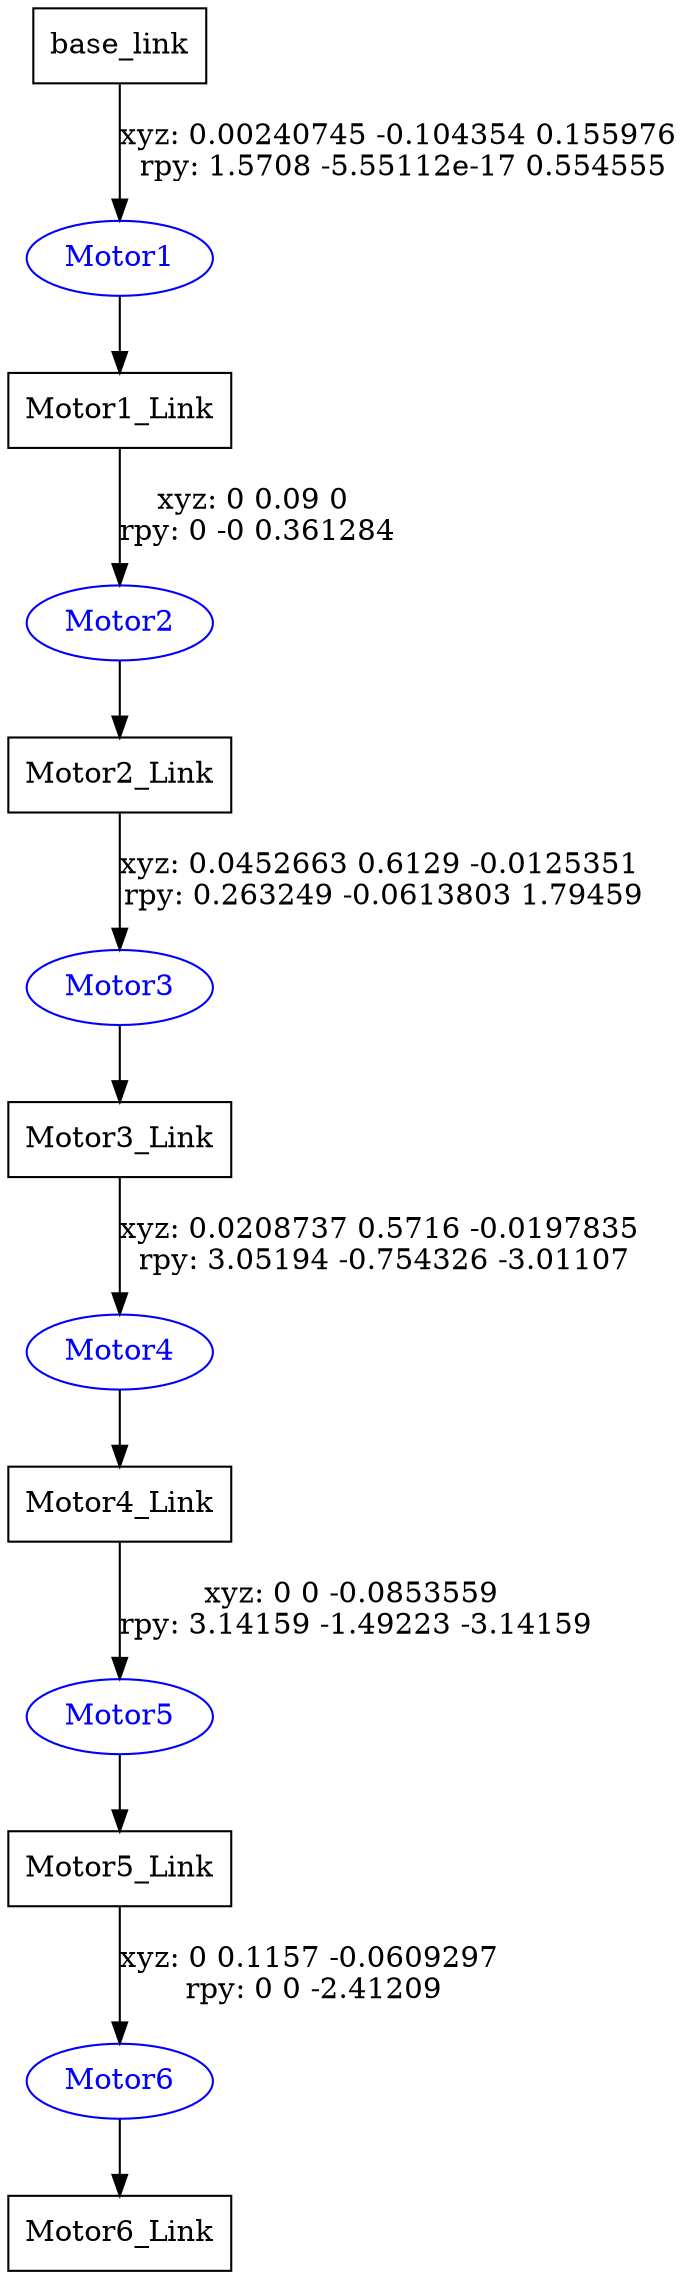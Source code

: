 digraph G {
node [shape=box];
"base_link" [label="base_link"];
"Motor1_Link" [label="Motor1_Link"];
"Motor2_Link" [label="Motor2_Link"];
"Motor3_Link" [label="Motor3_Link"];
"Motor4_Link" [label="Motor4_Link"];
"Motor5_Link" [label="Motor5_Link"];
"Motor6_Link" [label="Motor6_Link"];
node [shape=ellipse, color=blue, fontcolor=blue];
"base_link" -> "Motor1" [label="xyz: 0.00240745 -0.104354 0.155976 \nrpy: 1.5708 -5.55112e-17 0.554555"]
"Motor1" -> "Motor1_Link"
"Motor1_Link" -> "Motor2" [label="xyz: 0 0.09 0 \nrpy: 0 -0 0.361284"]
"Motor2" -> "Motor2_Link"
"Motor2_Link" -> "Motor3" [label="xyz: 0.0452663 0.6129 -0.0125351 \nrpy: 0.263249 -0.0613803 1.79459"]
"Motor3" -> "Motor3_Link"
"Motor3_Link" -> "Motor4" [label="xyz: 0.0208737 0.5716 -0.0197835 \nrpy: 3.05194 -0.754326 -3.01107"]
"Motor4" -> "Motor4_Link"
"Motor4_Link" -> "Motor5" [label="xyz: 0 0 -0.0853559 \nrpy: 3.14159 -1.49223 -3.14159"]
"Motor5" -> "Motor5_Link"
"Motor5_Link" -> "Motor6" [label="xyz: 0 0.1157 -0.0609297 \nrpy: 0 0 -2.41209"]
"Motor6" -> "Motor6_Link"
}

